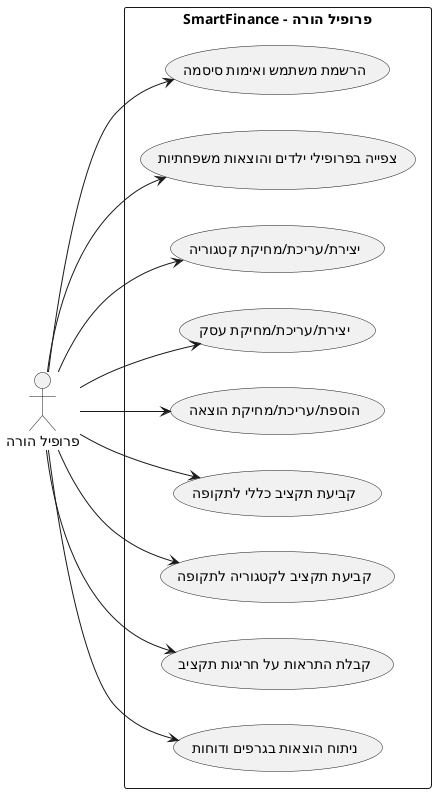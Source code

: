 @startuml
left to right direction

actor "פרופיל הורה" as Parent

rectangle "SmartFinance - פרופיל הורה" {
    usecase "הרשמת משתמש ואימות סיסמה" as UC_Auth
    usecase "צפייה בפרופילי ילדים והוצאות משפחתיות" as UC_ViewChildren
    usecase "יצירת/עריכת/מחיקת קטגוריה" as UC_ManageCategory
    usecase "יצירת/עריכת/מחיקת עסק" as UC_ManageBusiness
    usecase "הוספת/עריכת/מחיקת הוצאה" as UC_ManageExpense
    usecase "קביעת תקציב כללי לתקופה" as UC_SetGeneralBudget
    usecase "קביעת תקציב לקטגוריה לתקופה" as UC_SetCategoryBudget
    usecase "קבלת התראות על חריגות תקציב" as UC_ReceiveAlerts
    usecase "ניתוח הוצאות בגרפים ודוחות" as UC_AnalyzeExpenses
}

Parent --> UC_Auth
Parent --> UC_ViewChildren
Parent --> UC_ManageCategory
Parent --> UC_ManageBusiness
Parent --> UC_ManageExpense
Parent --> UC_SetGeneralBudget
Parent --> UC_SetCategoryBudget
Parent --> UC_ReceiveAlerts
Parent --> UC_AnalyzeExpenses
@enduml

